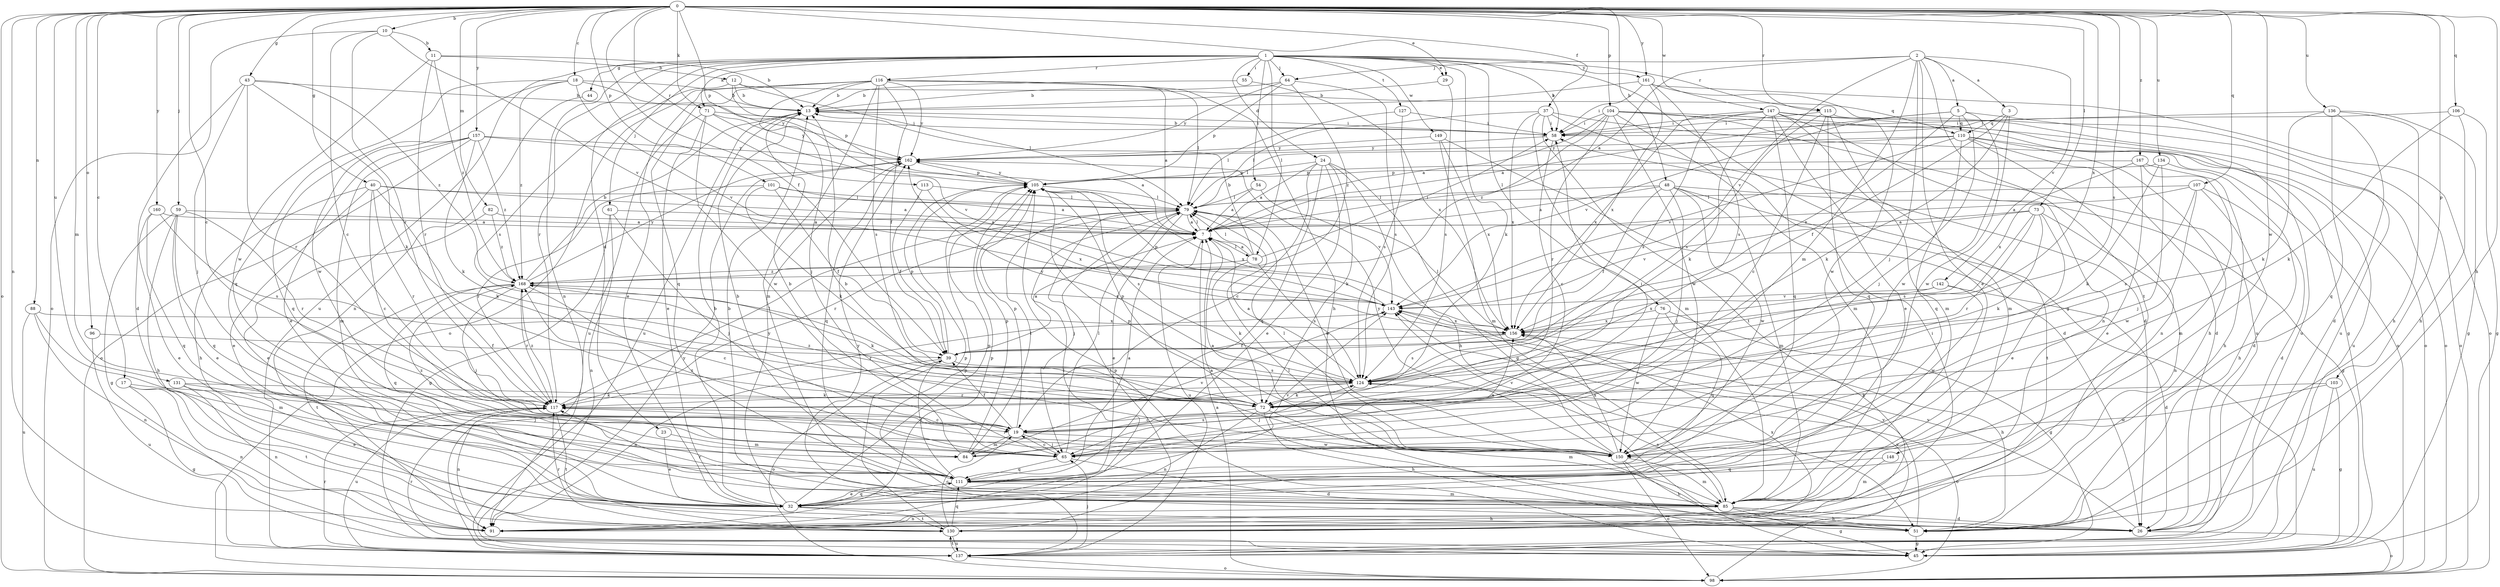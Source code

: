 strict digraph  {
0;
1;
2;
3;
5;
7;
10;
11;
12;
13;
17;
18;
19;
23;
24;
26;
29;
32;
37;
39;
40;
43;
44;
45;
48;
51;
54;
55;
58;
59;
61;
64;
65;
71;
72;
73;
76;
78;
79;
82;
84;
85;
88;
91;
96;
98;
101;
103;
104;
105;
106;
107;
110;
111;
113;
115;
116;
117;
124;
127;
130;
131;
134;
136;
137;
142;
143;
147;
148;
149;
150;
156;
157;
160;
161;
162;
167;
168;
0 -> 10  [label=b];
0 -> 17  [label=c];
0 -> 18  [label=c];
0 -> 19  [label=c];
0 -> 29  [label=e];
0 -> 37  [label=f];
0 -> 39  [label=f];
0 -> 40  [label=g];
0 -> 43  [label=g];
0 -> 48  [label=h];
0 -> 51  [label=h];
0 -> 59  [label=j];
0 -> 71  [label=k];
0 -> 73  [label=l];
0 -> 82  [label=m];
0 -> 84  [label=m];
0 -> 88  [label=n];
0 -> 91  [label=n];
0 -> 96  [label=o];
0 -> 98  [label=o];
0 -> 101  [label=p];
0 -> 103  [label=p];
0 -> 104  [label=p];
0 -> 105  [label=p];
0 -> 106  [label=q];
0 -> 107  [label=q];
0 -> 113  [label=r];
0 -> 115  [label=r];
0 -> 124  [label=s];
0 -> 131  [label=u];
0 -> 134  [label=u];
0 -> 136  [label=u];
0 -> 147  [label=w];
0 -> 148  [label=w];
0 -> 156  [label=x];
0 -> 157  [label=y];
0 -> 160  [label=y];
0 -> 161  [label=y];
0 -> 167  [label=z];
1 -> 23  [label=d];
1 -> 24  [label=d];
1 -> 29  [label=e];
1 -> 44  [label=g];
1 -> 45  [label=g];
1 -> 54  [label=i];
1 -> 55  [label=i];
1 -> 58  [label=i];
1 -> 61  [label=j];
1 -> 64  [label=j];
1 -> 71  [label=k];
1 -> 72  [label=k];
1 -> 76  [label=l];
1 -> 78  [label=l];
1 -> 91  [label=n];
1 -> 115  [label=r];
1 -> 116  [label=r];
1 -> 117  [label=r];
1 -> 127  [label=t];
1 -> 137  [label=u];
1 -> 149  [label=w];
1 -> 161  [label=y];
2 -> 3  [label=a];
2 -> 5  [label=a];
2 -> 7  [label=a];
2 -> 32  [label=e];
2 -> 64  [label=j];
2 -> 65  [label=j];
2 -> 84  [label=m];
2 -> 130  [label=t];
2 -> 142  [label=v];
2 -> 143  [label=v];
3 -> 39  [label=f];
3 -> 72  [label=k];
3 -> 110  [label=q];
3 -> 150  [label=w];
5 -> 7  [label=a];
5 -> 65  [label=j];
5 -> 110  [label=q];
5 -> 137  [label=u];
5 -> 143  [label=v];
5 -> 150  [label=w];
5 -> 156  [label=x];
7 -> 78  [label=l];
7 -> 79  [label=l];
7 -> 137  [label=u];
10 -> 11  [label=b];
10 -> 19  [label=c];
10 -> 98  [label=o];
10 -> 117  [label=r];
10 -> 143  [label=v];
11 -> 12  [label=b];
11 -> 13  [label=b];
11 -> 117  [label=r];
11 -> 150  [label=w];
11 -> 168  [label=z];
12 -> 13  [label=b];
12 -> 79  [label=l];
12 -> 105  [label=p];
12 -> 110  [label=q];
12 -> 124  [label=s];
13 -> 58  [label=i];
13 -> 137  [label=u];
17 -> 45  [label=g];
17 -> 72  [label=k];
17 -> 91  [label=n];
17 -> 130  [label=t];
18 -> 13  [label=b];
18 -> 111  [label=q];
18 -> 143  [label=v];
18 -> 150  [label=w];
18 -> 162  [label=y];
18 -> 168  [label=z];
19 -> 39  [label=f];
19 -> 58  [label=i];
19 -> 65  [label=j];
19 -> 84  [label=m];
19 -> 105  [label=p];
19 -> 150  [label=w];
23 -> 32  [label=e];
23 -> 84  [label=m];
24 -> 7  [label=a];
24 -> 19  [label=c];
24 -> 32  [label=e];
24 -> 45  [label=g];
24 -> 51  [label=h];
24 -> 72  [label=k];
24 -> 105  [label=p];
24 -> 111  [label=q];
26 -> 79  [label=l];
26 -> 98  [label=o];
26 -> 143  [label=v];
26 -> 162  [label=y];
29 -> 13  [label=b];
29 -> 124  [label=s];
32 -> 13  [label=b];
32 -> 51  [label=h];
32 -> 105  [label=p];
32 -> 111  [label=q];
32 -> 130  [label=t];
32 -> 162  [label=y];
37 -> 26  [label=d];
37 -> 58  [label=i];
37 -> 79  [label=l];
37 -> 85  [label=m];
37 -> 98  [label=o];
37 -> 130  [label=t];
37 -> 156  [label=x];
39 -> 7  [label=a];
39 -> 91  [label=n];
39 -> 98  [label=o];
39 -> 105  [label=p];
39 -> 124  [label=s];
40 -> 7  [label=a];
40 -> 19  [label=c];
40 -> 32  [label=e];
40 -> 51  [label=h];
40 -> 72  [label=k];
40 -> 79  [label=l];
40 -> 117  [label=r];
43 -> 13  [label=b];
43 -> 26  [label=d];
43 -> 65  [label=j];
43 -> 72  [label=k];
43 -> 117  [label=r];
43 -> 168  [label=z];
44 -> 91  [label=n];
45 -> 105  [label=p];
45 -> 117  [label=r];
48 -> 7  [label=a];
48 -> 39  [label=f];
48 -> 45  [label=g];
48 -> 65  [label=j];
48 -> 79  [label=l];
48 -> 85  [label=m];
48 -> 130  [label=t];
48 -> 150  [label=w];
51 -> 45  [label=g];
51 -> 143  [label=v];
54 -> 7  [label=a];
54 -> 79  [label=l];
54 -> 143  [label=v];
55 -> 13  [label=b];
55 -> 156  [label=x];
58 -> 13  [label=b];
58 -> 19  [label=c];
58 -> 162  [label=y];
59 -> 7  [label=a];
59 -> 32  [label=e];
59 -> 45  [label=g];
59 -> 51  [label=h];
59 -> 111  [label=q];
59 -> 117  [label=r];
61 -> 7  [label=a];
61 -> 45  [label=g];
61 -> 65  [label=j];
61 -> 91  [label=n];
64 -> 13  [label=b];
64 -> 105  [label=p];
64 -> 124  [label=s];
64 -> 162  [label=y];
64 -> 168  [label=z];
65 -> 19  [label=c];
65 -> 26  [label=d];
65 -> 79  [label=l];
65 -> 111  [label=q];
65 -> 156  [label=x];
65 -> 168  [label=z];
71 -> 32  [label=e];
71 -> 58  [label=i];
71 -> 137  [label=u];
71 -> 143  [label=v];
71 -> 150  [label=w];
71 -> 162  [label=y];
72 -> 19  [label=c];
72 -> 51  [label=h];
72 -> 85  [label=m];
72 -> 91  [label=n];
72 -> 105  [label=p];
72 -> 168  [label=z];
73 -> 7  [label=a];
73 -> 32  [label=e];
73 -> 72  [label=k];
73 -> 91  [label=n];
73 -> 117  [label=r];
73 -> 124  [label=s];
73 -> 143  [label=v];
76 -> 45  [label=g];
76 -> 111  [label=q];
76 -> 150  [label=w];
76 -> 156  [label=x];
78 -> 7  [label=a];
78 -> 13  [label=b];
78 -> 58  [label=i];
78 -> 72  [label=k];
78 -> 79  [label=l];
78 -> 124  [label=s];
78 -> 168  [label=z];
79 -> 7  [label=a];
79 -> 32  [label=e];
79 -> 65  [label=j];
79 -> 117  [label=r];
79 -> 150  [label=w];
82 -> 7  [label=a];
82 -> 32  [label=e];
82 -> 168  [label=z];
84 -> 13  [label=b];
84 -> 79  [label=l];
84 -> 105  [label=p];
84 -> 124  [label=s];
84 -> 143  [label=v];
84 -> 168  [label=z];
85 -> 7  [label=a];
85 -> 13  [label=b];
85 -> 26  [label=d];
85 -> 45  [label=g];
85 -> 51  [label=h];
85 -> 91  [label=n];
85 -> 117  [label=r];
85 -> 124  [label=s];
88 -> 85  [label=m];
88 -> 91  [label=n];
88 -> 137  [label=u];
88 -> 156  [label=x];
91 -> 58  [label=i];
91 -> 79  [label=l];
91 -> 105  [label=p];
96 -> 39  [label=f];
96 -> 137  [label=u];
98 -> 7  [label=a];
98 -> 143  [label=v];
101 -> 7  [label=a];
101 -> 39  [label=f];
101 -> 72  [label=k];
101 -> 79  [label=l];
101 -> 117  [label=r];
103 -> 45  [label=g];
103 -> 72  [label=k];
103 -> 137  [label=u];
103 -> 150  [label=w];
104 -> 7  [label=a];
104 -> 45  [label=g];
104 -> 58  [label=i];
104 -> 85  [label=m];
104 -> 98  [label=o];
104 -> 117  [label=r];
104 -> 137  [label=u];
104 -> 150  [label=w];
104 -> 168  [label=z];
105 -> 79  [label=l];
105 -> 124  [label=s];
105 -> 156  [label=x];
105 -> 162  [label=y];
106 -> 45  [label=g];
106 -> 51  [label=h];
106 -> 58  [label=i];
106 -> 72  [label=k];
107 -> 7  [label=a];
107 -> 26  [label=d];
107 -> 51  [label=h];
107 -> 79  [label=l];
107 -> 124  [label=s];
107 -> 150  [label=w];
110 -> 26  [label=d];
110 -> 51  [label=h];
110 -> 79  [label=l];
110 -> 91  [label=n];
110 -> 111  [label=q];
110 -> 137  [label=u];
110 -> 143  [label=v];
110 -> 162  [label=y];
111 -> 7  [label=a];
111 -> 13  [label=b];
111 -> 32  [label=e];
111 -> 39  [label=f];
111 -> 85  [label=m];
111 -> 143  [label=v];
113 -> 39  [label=f];
113 -> 79  [label=l];
113 -> 156  [label=x];
115 -> 19  [label=c];
115 -> 58  [label=i];
115 -> 85  [label=m];
115 -> 98  [label=o];
115 -> 111  [label=q];
115 -> 124  [label=s];
116 -> 7  [label=a];
116 -> 13  [label=b];
116 -> 32  [label=e];
116 -> 39  [label=f];
116 -> 51  [label=h];
116 -> 65  [label=j];
116 -> 79  [label=l];
116 -> 85  [label=m];
116 -> 98  [label=o];
116 -> 111  [label=q];
116 -> 124  [label=s];
116 -> 162  [label=y];
117 -> 19  [label=c];
117 -> 79  [label=l];
117 -> 91  [label=n];
117 -> 130  [label=t];
117 -> 137  [label=u];
117 -> 168  [label=z];
124 -> 7  [label=a];
124 -> 65  [label=j];
124 -> 72  [label=k];
124 -> 98  [label=o];
124 -> 117  [label=r];
124 -> 162  [label=y];
127 -> 58  [label=i];
127 -> 79  [label=l];
127 -> 124  [label=s];
130 -> 19  [label=c];
130 -> 79  [label=l];
130 -> 105  [label=p];
130 -> 111  [label=q];
130 -> 117  [label=r];
130 -> 137  [label=u];
130 -> 156  [label=x];
131 -> 32  [label=e];
131 -> 65  [label=j];
131 -> 72  [label=k];
131 -> 91  [label=n];
134 -> 26  [label=d];
134 -> 65  [label=j];
134 -> 72  [label=k];
134 -> 105  [label=p];
136 -> 26  [label=d];
136 -> 45  [label=g];
136 -> 51  [label=h];
136 -> 58  [label=i];
136 -> 72  [label=k];
136 -> 111  [label=q];
137 -> 65  [label=j];
137 -> 98  [label=o];
137 -> 105  [label=p];
137 -> 117  [label=r];
137 -> 130  [label=t];
137 -> 162  [label=y];
142 -> 26  [label=d];
142 -> 143  [label=v];
142 -> 150  [label=w];
142 -> 156  [label=x];
143 -> 105  [label=p];
143 -> 117  [label=r];
143 -> 156  [label=x];
147 -> 32  [label=e];
147 -> 58  [label=i];
147 -> 72  [label=k];
147 -> 85  [label=m];
147 -> 91  [label=n];
147 -> 98  [label=o];
147 -> 111  [label=q];
147 -> 124  [label=s];
147 -> 137  [label=u];
147 -> 156  [label=x];
148 -> 85  [label=m];
148 -> 111  [label=q];
149 -> 26  [label=d];
149 -> 85  [label=m];
149 -> 156  [label=x];
149 -> 162  [label=y];
150 -> 7  [label=a];
150 -> 13  [label=b];
150 -> 51  [label=h];
150 -> 79  [label=l];
150 -> 85  [label=m];
150 -> 98  [label=o];
150 -> 105  [label=p];
150 -> 117  [label=r];
150 -> 143  [label=v];
150 -> 156  [label=x];
150 -> 162  [label=y];
156 -> 39  [label=f];
156 -> 51  [label=h];
156 -> 79  [label=l];
156 -> 124  [label=s];
157 -> 7  [label=a];
157 -> 32  [label=e];
157 -> 72  [label=k];
157 -> 85  [label=m];
157 -> 98  [label=o];
157 -> 111  [label=q];
157 -> 162  [label=y];
157 -> 168  [label=z];
160 -> 7  [label=a];
160 -> 32  [label=e];
160 -> 111  [label=q];
160 -> 124  [label=s];
161 -> 13  [label=b];
161 -> 58  [label=i];
161 -> 98  [label=o];
161 -> 124  [label=s];
161 -> 150  [label=w];
161 -> 156  [label=x];
162 -> 105  [label=p];
162 -> 111  [label=q];
167 -> 32  [label=e];
167 -> 51  [label=h];
167 -> 85  [label=m];
167 -> 105  [label=p];
167 -> 156  [label=x];
168 -> 13  [label=b];
168 -> 19  [label=c];
168 -> 65  [label=j];
168 -> 72  [label=k];
168 -> 111  [label=q];
168 -> 117  [label=r];
168 -> 130  [label=t];
168 -> 143  [label=v];
168 -> 162  [label=y];
}
